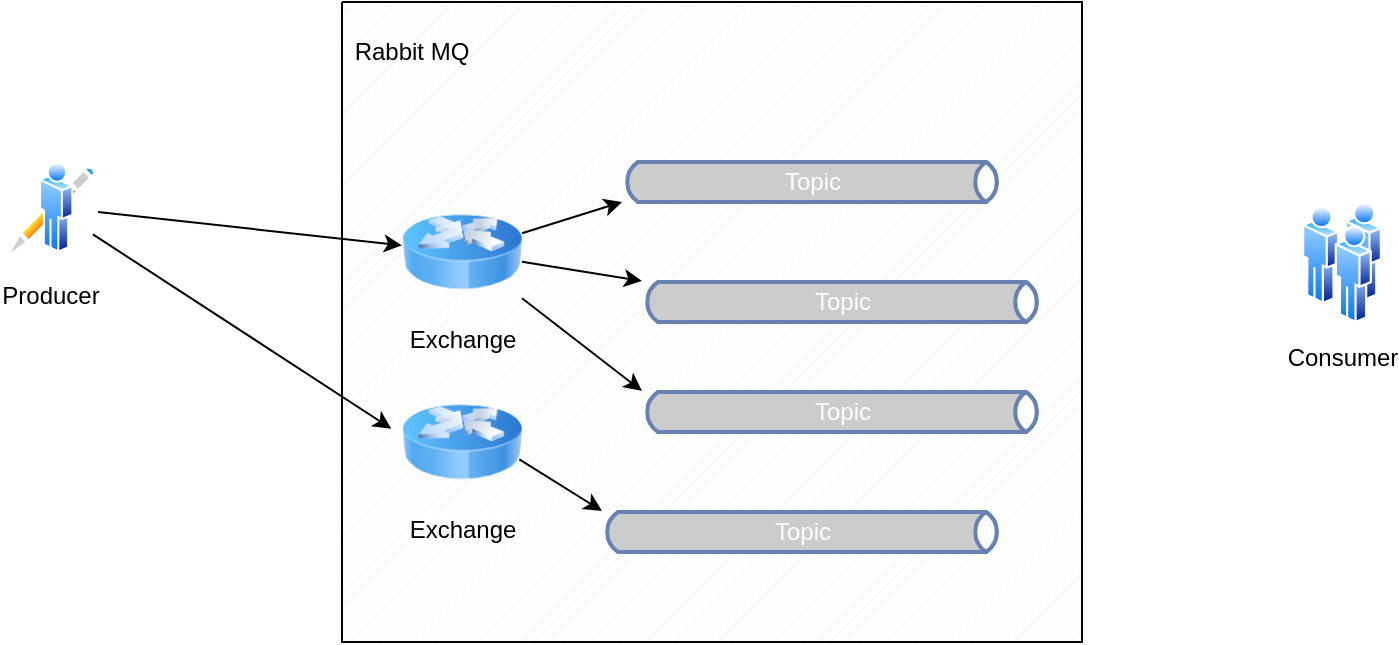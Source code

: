 <mxfile version="24.0.2" type="github">
  <diagram name="Page-1" id="sKrXxtCIiOelmCM0lyPz">
    <mxGraphModel dx="1034" dy="412" grid="1" gridSize="10" guides="1" tooltips="1" connect="1" arrows="1" fold="1" page="1" pageScale="1" pageWidth="850" pageHeight="1100" math="0" shadow="0">
      <root>
        <mxCell id="0" />
        <mxCell id="1" parent="0" />
        <mxCell id="xUoeRNa9AURS8fGXsoC8-3" value="Producer" style="image;aspect=fixed;perimeter=ellipsePerimeter;html=1;align=center;shadow=0;dashed=0;spacingTop=3;image=img/lib/active_directory/writer.svg;" vertex="1" parent="1">
          <mxGeometry x="30" y="170" width="48" height="50" as="geometry" />
        </mxCell>
        <mxCell id="xUoeRNa9AURS8fGXsoC8-4" value="Consumer" style="image;aspect=fixed;perimeter=ellipsePerimeter;html=1;align=center;shadow=0;dashed=0;spacingTop=3;image=img/lib/active_directory/users.svg;" vertex="1" parent="1">
          <mxGeometry x="680" y="190" width="40" height="60.61" as="geometry" />
        </mxCell>
        <mxCell id="xUoeRNa9AURS8fGXsoC8-6" value="" style="verticalLabelPosition=bottom;verticalAlign=top;html=1;shape=mxgraph.basic.patternFillRect;fillStyle=diag;step=5;fillStrokeWidth=0.2;fillStrokeColor=#dddddd;" vertex="1" parent="1">
          <mxGeometry x="200" y="90" width="370" height="320" as="geometry" />
        </mxCell>
        <mxCell id="xUoeRNa9AURS8fGXsoC8-8" value="Exchange" style="image;html=1;image=img/lib/clip_art/networking/Router_Icon_128x128.png" vertex="1" parent="1">
          <mxGeometry x="230" y="185" width="60" height="60" as="geometry" />
        </mxCell>
        <mxCell id="xUoeRNa9AURS8fGXsoC8-9" value="Topic" style="html=1;outlineConnect=0;fillColor=#CCCCCC;strokeColor=#6881B3;gradientColor=none;gradientDirection=north;strokeWidth=2;shape=mxgraph.networks.bus;gradientColor=none;gradientDirection=north;fontColor=#ffffff;perimeter=backbonePerimeter;backboneSize=20;" vertex="1" parent="1">
          <mxGeometry x="340" y="175" width="190" height="10" as="geometry" />
        </mxCell>
        <mxCell id="xUoeRNa9AURS8fGXsoC8-10" value="Topic" style="html=1;outlineConnect=0;fillColor=#CCCCCC;strokeColor=#6881B3;gradientColor=none;gradientDirection=north;strokeWidth=2;shape=mxgraph.networks.bus;gradientColor=none;gradientDirection=north;fontColor=#ffffff;perimeter=backbonePerimeter;backboneSize=20;" vertex="1" parent="1">
          <mxGeometry x="350" y="235" width="200" height="10" as="geometry" />
        </mxCell>
        <mxCell id="xUoeRNa9AURS8fGXsoC8-11" value="Topic" style="html=1;outlineConnect=0;fillColor=#CCCCCC;strokeColor=#6881B3;gradientColor=none;gradientDirection=north;strokeWidth=2;shape=mxgraph.networks.bus;gradientColor=none;gradientDirection=north;fontColor=#ffffff;perimeter=backbonePerimeter;backboneSize=20;" vertex="1" parent="1">
          <mxGeometry x="350" y="290" width="200" height="10" as="geometry" />
        </mxCell>
        <mxCell id="xUoeRNa9AURS8fGXsoC8-12" value="Topic" style="html=1;outlineConnect=0;fillColor=#CCCCCC;strokeColor=#6881B3;gradientColor=none;gradientDirection=north;strokeWidth=2;shape=mxgraph.networks.bus;gradientColor=none;gradientDirection=north;fontColor=#ffffff;perimeter=backbonePerimeter;backboneSize=20;" vertex="1" parent="1">
          <mxGeometry x="330" y="350" width="200" height="10" as="geometry" />
        </mxCell>
        <mxCell id="xUoeRNa9AURS8fGXsoC8-13" value="Exchange" style="image;html=1;image=img/lib/clip_art/networking/Router_Icon_128x128.png" vertex="1" parent="1">
          <mxGeometry x="230" y="280" width="60" height="60" as="geometry" />
        </mxCell>
        <mxCell id="xUoeRNa9AURS8fGXsoC8-14" value="Rabbit MQ" style="text;strokeColor=none;align=center;fillColor=none;html=1;verticalAlign=middle;whiteSpace=wrap;rounded=0;" vertex="1" parent="1">
          <mxGeometry x="200" y="100" width="70" height="30" as="geometry" />
        </mxCell>
        <mxCell id="xUoeRNa9AURS8fGXsoC8-21" value="" style="endArrow=classic;html=1;rounded=0;" edge="1" parent="1" source="xUoeRNa9AURS8fGXsoC8-8" target="xUoeRNa9AURS8fGXsoC8-9">
          <mxGeometry width="50" height="50" relative="1" as="geometry">
            <mxPoint x="400" y="260" as="sourcePoint" />
            <mxPoint x="450" y="210" as="targetPoint" />
          </mxGeometry>
        </mxCell>
        <mxCell id="xUoeRNa9AURS8fGXsoC8-22" value="" style="endArrow=classic;html=1;rounded=0;" edge="1" parent="1" source="xUoeRNa9AURS8fGXsoC8-8" target="xUoeRNa9AURS8fGXsoC8-10">
          <mxGeometry width="50" height="50" relative="1" as="geometry">
            <mxPoint x="300" y="215" as="sourcePoint" />
            <mxPoint x="350" y="199" as="targetPoint" />
          </mxGeometry>
        </mxCell>
        <mxCell id="xUoeRNa9AURS8fGXsoC8-24" value="" style="endArrow=classic;html=1;rounded=0;" edge="1" parent="1" source="xUoeRNa9AURS8fGXsoC8-8" target="xUoeRNa9AURS8fGXsoC8-11">
          <mxGeometry width="50" height="50" relative="1" as="geometry">
            <mxPoint x="300" y="223" as="sourcePoint" />
            <mxPoint x="360" y="240" as="targetPoint" />
          </mxGeometry>
        </mxCell>
        <mxCell id="xUoeRNa9AURS8fGXsoC8-25" value="" style="endArrow=classic;html=1;rounded=0;exitX=0.978;exitY=0.644;exitDx=0;exitDy=0;exitPerimeter=0;" edge="1" parent="1" source="xUoeRNa9AURS8fGXsoC8-13" target="xUoeRNa9AURS8fGXsoC8-12">
          <mxGeometry width="50" height="50" relative="1" as="geometry">
            <mxPoint x="300" y="248" as="sourcePoint" />
            <mxPoint x="360" y="295" as="targetPoint" />
          </mxGeometry>
        </mxCell>
        <mxCell id="xUoeRNa9AURS8fGXsoC8-26" value="" style="endArrow=classic;html=1;rounded=0;exitX=1;exitY=0.5;exitDx=0;exitDy=0;" edge="1" parent="1" source="xUoeRNa9AURS8fGXsoC8-3" target="xUoeRNa9AURS8fGXsoC8-8">
          <mxGeometry width="50" height="50" relative="1" as="geometry">
            <mxPoint x="80" y="180" as="sourcePoint" />
            <mxPoint x="130" y="130" as="targetPoint" />
          </mxGeometry>
        </mxCell>
        <mxCell id="xUoeRNa9AURS8fGXsoC8-27" value="" style="endArrow=classic;html=1;rounded=0;exitX=1;exitY=0.75;exitDx=0;exitDy=0;entryX=-0.089;entryY=0.389;entryDx=0;entryDy=0;entryPerimeter=0;" edge="1" parent="1" source="xUoeRNa9AURS8fGXsoC8-3" target="xUoeRNa9AURS8fGXsoC8-13">
          <mxGeometry width="50" height="50" relative="1" as="geometry">
            <mxPoint x="68" y="195" as="sourcePoint" />
            <mxPoint x="240" y="221" as="targetPoint" />
          </mxGeometry>
        </mxCell>
      </root>
    </mxGraphModel>
  </diagram>
</mxfile>
